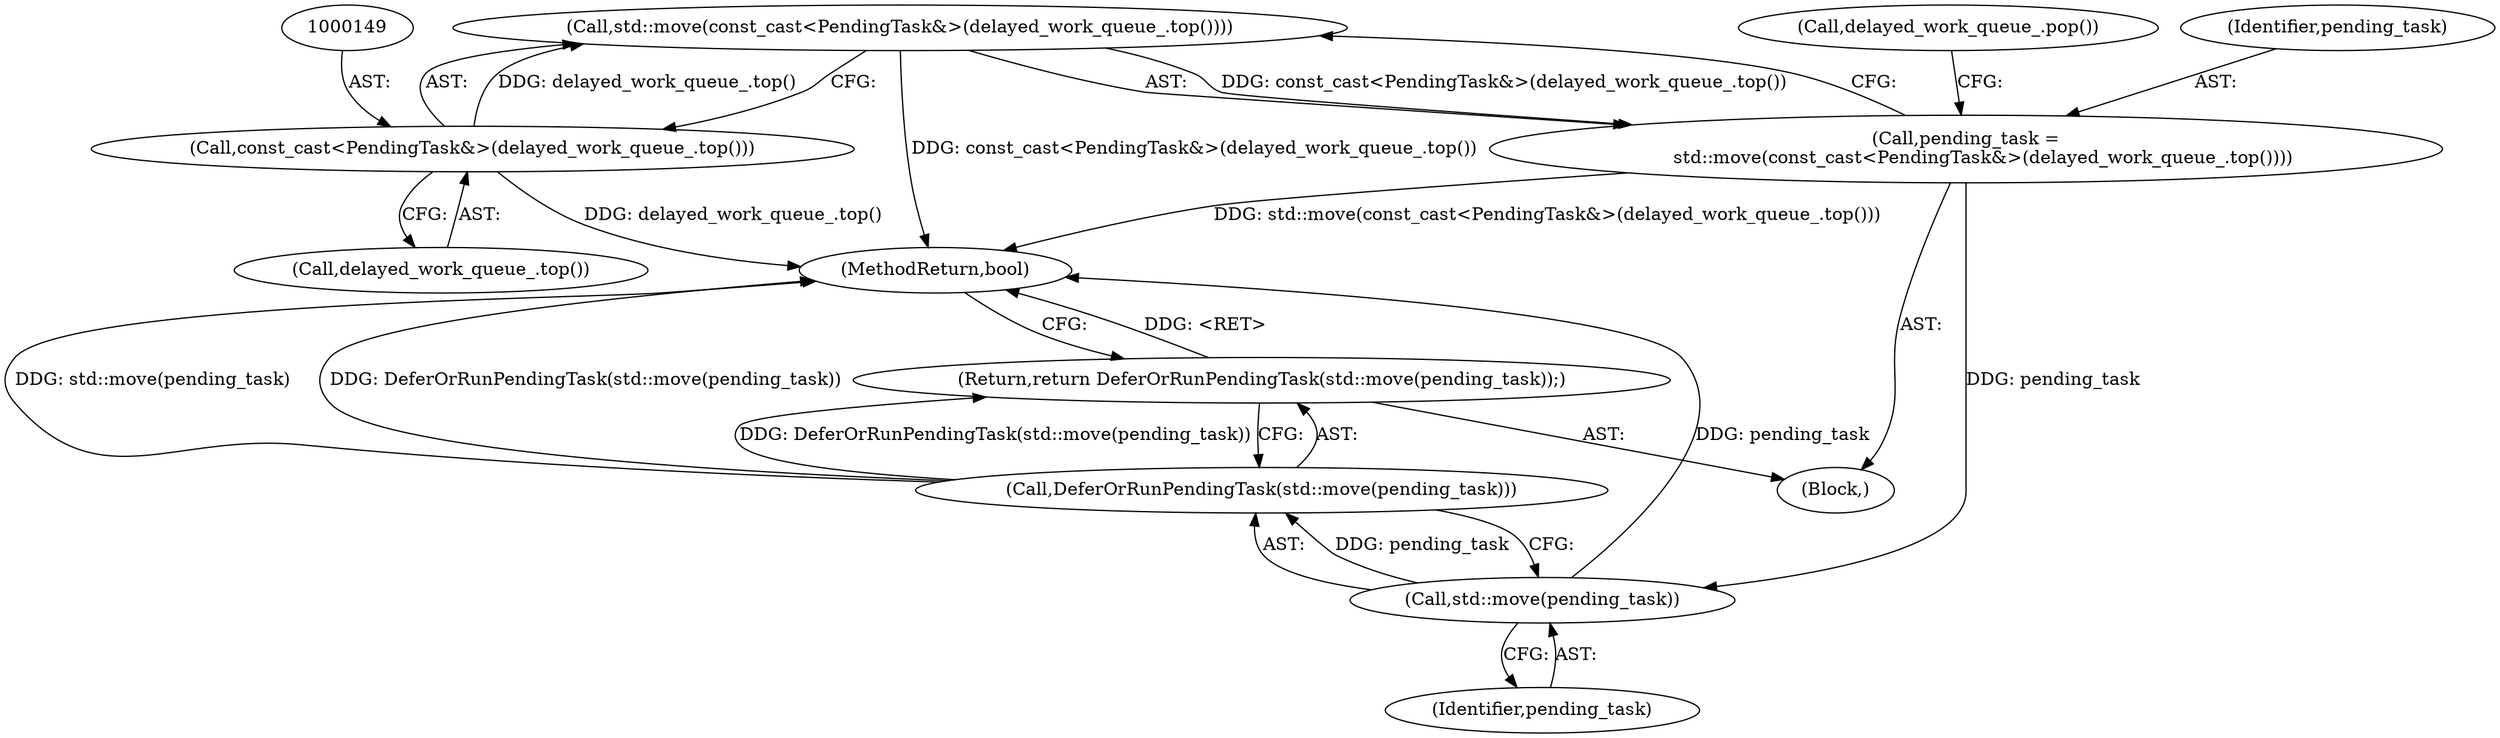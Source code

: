 digraph "0_Chrome_3ff403eecdd23a39853a4ebca52023fbba6c5d00@API" {
"1000147" [label="(Call,std::move(const_cast<PendingTask&>(delayed_work_queue_.top())))"];
"1000148" [label="(Call,const_cast<PendingTask&>(delayed_work_queue_.top()))"];
"1000145" [label="(Call,pending_task =\n      std::move(const_cast<PendingTask&>(delayed_work_queue_.top())))"];
"1000162" [label="(Call,std::move(pending_task))"];
"1000161" [label="(Call,DeferOrRunPendingTask(std::move(pending_task)))"];
"1000160" [label="(Return,return DeferOrRunPendingTask(std::move(pending_task));)"];
"1000147" [label="(Call,std::move(const_cast<PendingTask&>(delayed_work_queue_.top())))"];
"1000162" [label="(Call,std::move(pending_task))"];
"1000161" [label="(Call,DeferOrRunPendingTask(std::move(pending_task)))"];
"1000145" [label="(Call,pending_task =\n      std::move(const_cast<PendingTask&>(delayed_work_queue_.top())))"];
"1000164" [label="(MethodReturn,bool)"];
"1000148" [label="(Call,const_cast<PendingTask&>(delayed_work_queue_.top()))"];
"1000151" [label="(Call,delayed_work_queue_.pop())"];
"1000160" [label="(Return,return DeferOrRunPendingTask(std::move(pending_task));)"];
"1000163" [label="(Identifier,pending_task)"];
"1000103" [label="(Block,)"];
"1000146" [label="(Identifier,pending_task)"];
"1000150" [label="(Call,delayed_work_queue_.top())"];
"1000147" -> "1000145"  [label="AST: "];
"1000147" -> "1000148"  [label="CFG: "];
"1000148" -> "1000147"  [label="AST: "];
"1000145" -> "1000147"  [label="CFG: "];
"1000147" -> "1000164"  [label="DDG: const_cast<PendingTask&>(delayed_work_queue_.top())"];
"1000147" -> "1000145"  [label="DDG: const_cast<PendingTask&>(delayed_work_queue_.top())"];
"1000148" -> "1000147"  [label="DDG: delayed_work_queue_.top()"];
"1000148" -> "1000150"  [label="CFG: "];
"1000149" -> "1000148"  [label="AST: "];
"1000150" -> "1000148"  [label="AST: "];
"1000148" -> "1000164"  [label="DDG: delayed_work_queue_.top()"];
"1000145" -> "1000103"  [label="AST: "];
"1000146" -> "1000145"  [label="AST: "];
"1000151" -> "1000145"  [label="CFG: "];
"1000145" -> "1000164"  [label="DDG: std::move(const_cast<PendingTask&>(delayed_work_queue_.top()))"];
"1000145" -> "1000162"  [label="DDG: pending_task"];
"1000162" -> "1000161"  [label="AST: "];
"1000162" -> "1000163"  [label="CFG: "];
"1000163" -> "1000162"  [label="AST: "];
"1000161" -> "1000162"  [label="CFG: "];
"1000162" -> "1000164"  [label="DDG: pending_task"];
"1000162" -> "1000161"  [label="DDG: pending_task"];
"1000161" -> "1000160"  [label="AST: "];
"1000160" -> "1000161"  [label="CFG: "];
"1000161" -> "1000164"  [label="DDG: std::move(pending_task)"];
"1000161" -> "1000164"  [label="DDG: DeferOrRunPendingTask(std::move(pending_task))"];
"1000161" -> "1000160"  [label="DDG: DeferOrRunPendingTask(std::move(pending_task))"];
"1000160" -> "1000103"  [label="AST: "];
"1000164" -> "1000160"  [label="CFG: "];
"1000160" -> "1000164"  [label="DDG: <RET>"];
}
